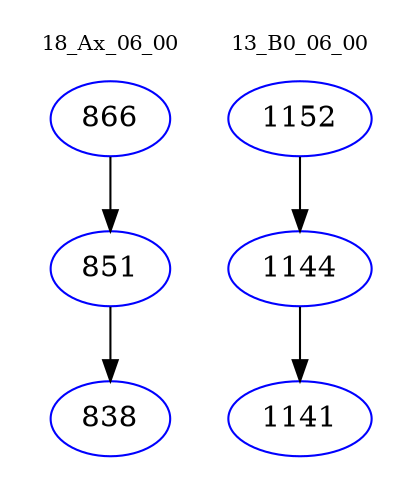 digraph{
subgraph cluster_0 {
color = white
label = "18_Ax_06_00";
fontsize=10;
T0_866 [label="866", color="blue"]
T0_866 -> T0_851 [color="black"]
T0_851 [label="851", color="blue"]
T0_851 -> T0_838 [color="black"]
T0_838 [label="838", color="blue"]
}
subgraph cluster_1 {
color = white
label = "13_B0_06_00";
fontsize=10;
T1_1152 [label="1152", color="blue"]
T1_1152 -> T1_1144 [color="black"]
T1_1144 [label="1144", color="blue"]
T1_1144 -> T1_1141 [color="black"]
T1_1141 [label="1141", color="blue"]
}
}
